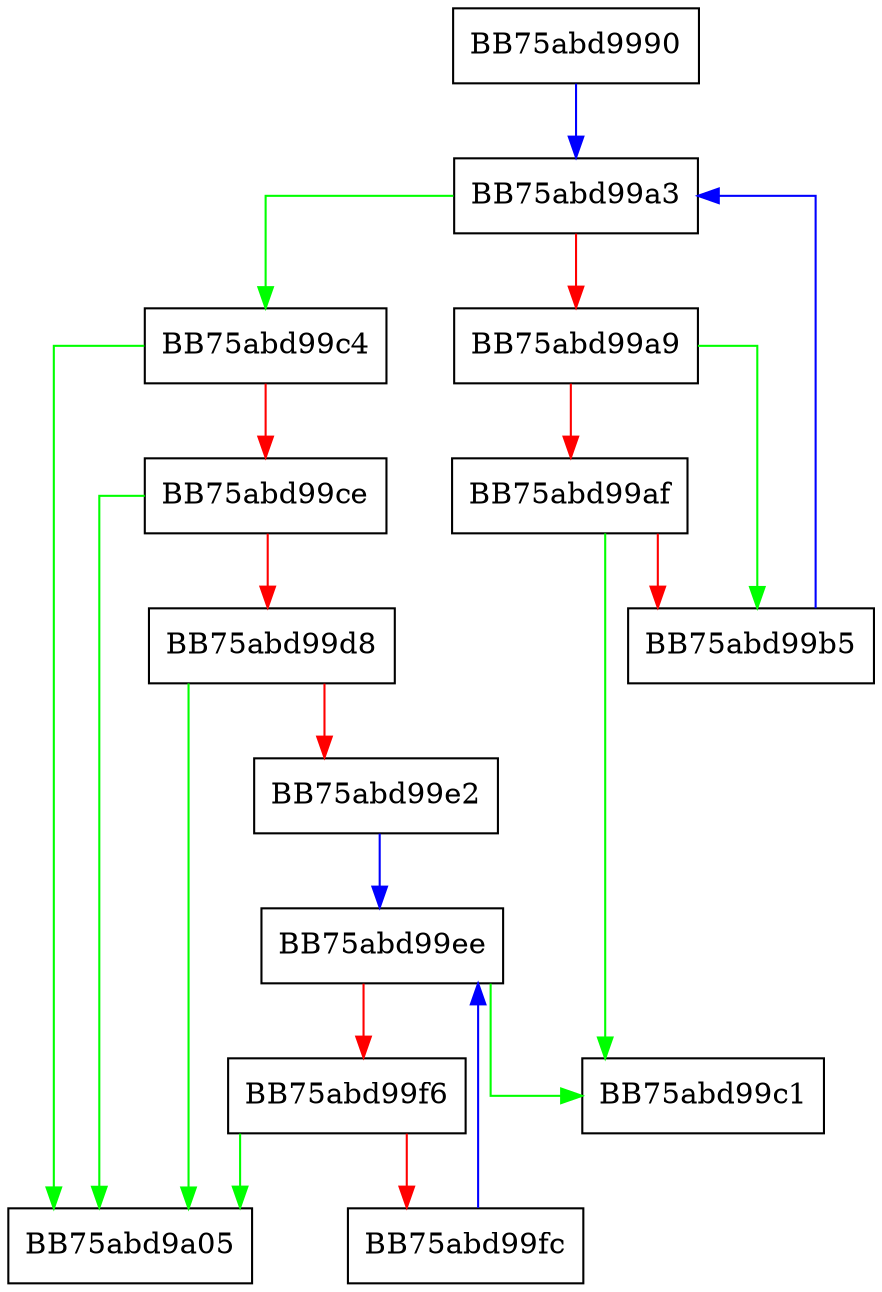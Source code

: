 digraph detect_data_type {
  node [shape="box"];
  graph [splines=ortho];
  BB75abd9990 -> BB75abd99a3 [color="blue"];
  BB75abd99a3 -> BB75abd99c4 [color="green"];
  BB75abd99a3 -> BB75abd99a9 [color="red"];
  BB75abd99a9 -> BB75abd99b5 [color="green"];
  BB75abd99a9 -> BB75abd99af [color="red"];
  BB75abd99af -> BB75abd99c1 [color="green"];
  BB75abd99af -> BB75abd99b5 [color="red"];
  BB75abd99b5 -> BB75abd99a3 [color="blue"];
  BB75abd99c4 -> BB75abd9a05 [color="green"];
  BB75abd99c4 -> BB75abd99ce [color="red"];
  BB75abd99ce -> BB75abd9a05 [color="green"];
  BB75abd99ce -> BB75abd99d8 [color="red"];
  BB75abd99d8 -> BB75abd9a05 [color="green"];
  BB75abd99d8 -> BB75abd99e2 [color="red"];
  BB75abd99e2 -> BB75abd99ee [color="blue"];
  BB75abd99ee -> BB75abd99c1 [color="green"];
  BB75abd99ee -> BB75abd99f6 [color="red"];
  BB75abd99f6 -> BB75abd9a05 [color="green"];
  BB75abd99f6 -> BB75abd99fc [color="red"];
  BB75abd99fc -> BB75abd99ee [color="blue"];
}